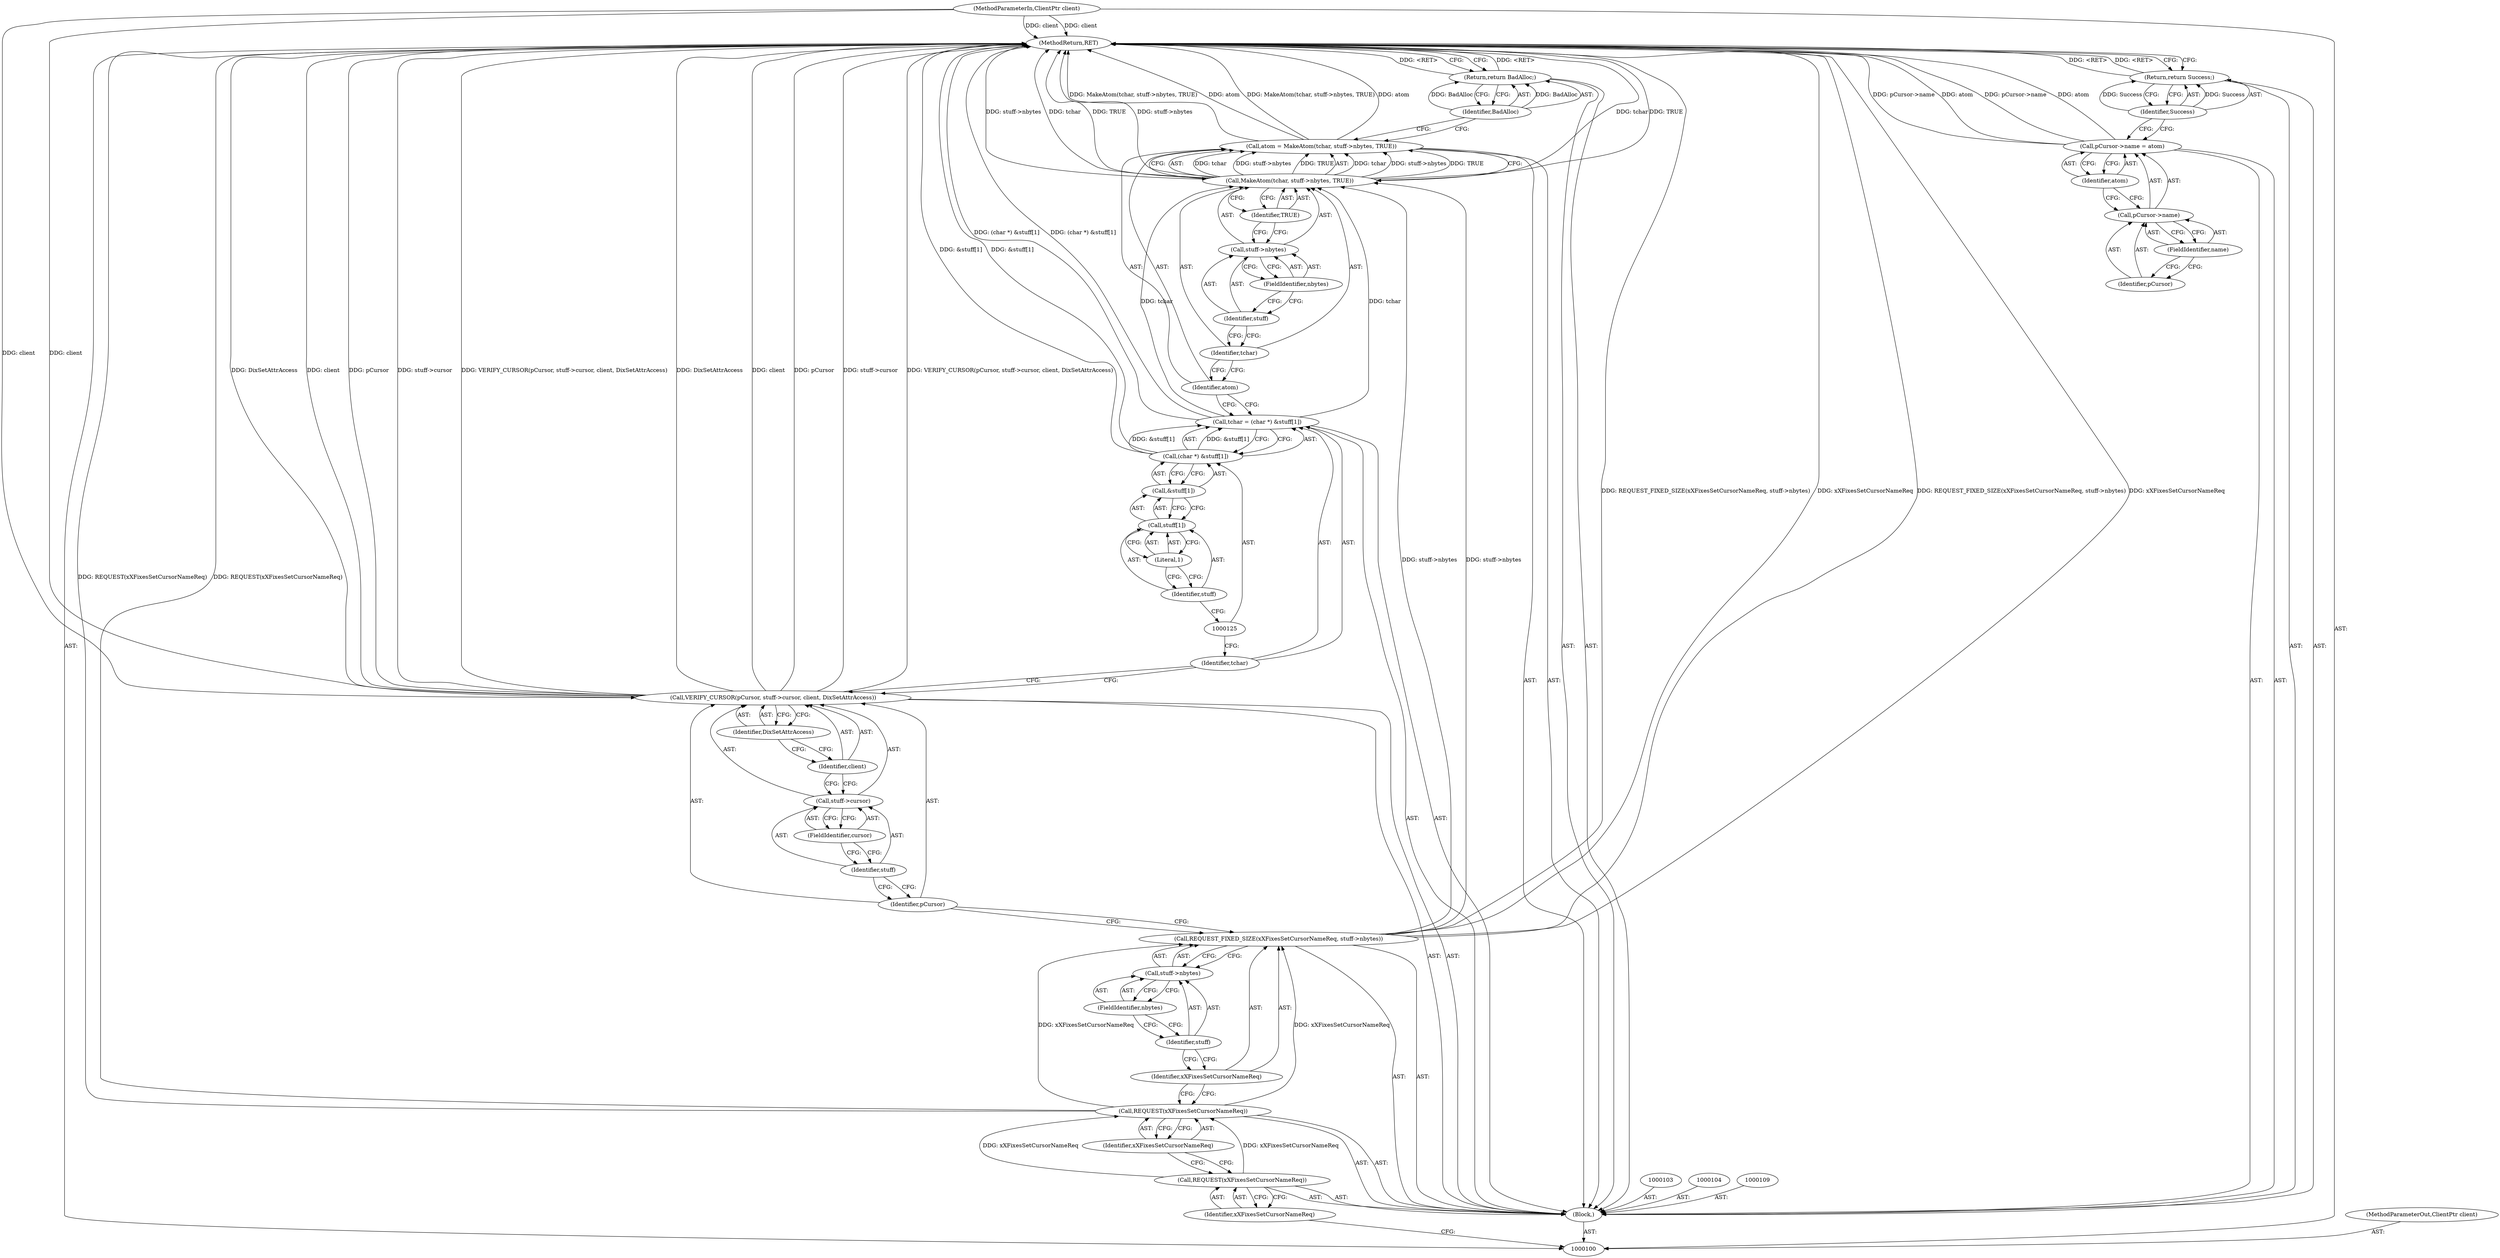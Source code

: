 digraph "0_xserver_55caa8b08c84af2b50fbc936cf334a5a93dd7db5" {
"1000147" [label="(MethodReturn,RET)"];
"1000101" [label="(MethodParameterIn,ClientPtr client)"];
"1000202" [label="(MethodParameterOut,ClientPtr client)"];
"1000111" [label="(Identifier,xXFixesSetCursorNameReq)"];
"1000110" [label="(Call,REQUEST_FIXED_SIZE(xXFixesSetCursorNameReq, stuff->nbytes))"];
"1000112" [label="(Call,stuff->nbytes)"];
"1000113" [label="(Identifier,stuff)"];
"1000114" [label="(FieldIdentifier,nbytes)"];
"1000116" [label="(Identifier,pCursor)"];
"1000117" [label="(Call,stuff->cursor)"];
"1000118" [label="(Identifier,stuff)"];
"1000119" [label="(FieldIdentifier,cursor)"];
"1000120" [label="(Identifier,client)"];
"1000115" [label="(Call,VERIFY_CURSOR(pCursor, stuff->cursor, client, DixSetAttrAccess))"];
"1000121" [label="(Identifier,DixSetAttrAccess)"];
"1000124" [label="(Call,(char *) &stuff[1])"];
"1000126" [label="(Call,&stuff[1])"];
"1000127" [label="(Call,stuff[1])"];
"1000128" [label="(Identifier,stuff)"];
"1000129" [label="(Literal,1)"];
"1000122" [label="(Call,tchar = (char *) &stuff[1])"];
"1000123" [label="(Identifier,tchar)"];
"1000132" [label="(Call,MakeAtom(tchar, stuff->nbytes, TRUE))"];
"1000133" [label="(Identifier,tchar)"];
"1000134" [label="(Call,stuff->nbytes)"];
"1000135" [label="(Identifier,stuff)"];
"1000136" [label="(FieldIdentifier,nbytes)"];
"1000137" [label="(Identifier,TRUE)"];
"1000130" [label="(Call,atom = MakeAtom(tchar, stuff->nbytes, TRUE))"];
"1000131" [label="(Identifier,atom)"];
"1000139" [label="(Identifier,BadAlloc)"];
"1000138" [label="(Return,return BadAlloc;)"];
"1000143" [label="(FieldIdentifier,name)"];
"1000144" [label="(Identifier,atom)"];
"1000140" [label="(Call,pCursor->name = atom)"];
"1000141" [label="(Call,pCursor->name)"];
"1000142" [label="(Identifier,pCursor)"];
"1000146" [label="(Identifier,Success)"];
"1000145" [label="(Return,return Success;)"];
"1000102" [label="(Block,)"];
"1000106" [label="(Identifier,xXFixesSetCursorNameReq)"];
"1000105" [label="(Call,REQUEST(xXFixesSetCursorNameReq))"];
"1000108" [label="(Identifier,xXFixesSetCursorNameReq)"];
"1000107" [label="(Call,REQUEST(xXFixesSetCursorNameReq))"];
"1000147" -> "1000100"  [label="AST: "];
"1000147" -> "1000138"  [label="CFG: "];
"1000147" -> "1000145"  [label="CFG: "];
"1000145" -> "1000147"  [label="DDG: <RET>"];
"1000115" -> "1000147"  [label="DDG: stuff->cursor"];
"1000115" -> "1000147"  [label="DDG: VERIFY_CURSOR(pCursor, stuff->cursor, client, DixSetAttrAccess)"];
"1000115" -> "1000147"  [label="DDG: DixSetAttrAccess"];
"1000115" -> "1000147"  [label="DDG: client"];
"1000115" -> "1000147"  [label="DDG: pCursor"];
"1000107" -> "1000147"  [label="DDG: REQUEST(xXFixesSetCursorNameReq)"];
"1000132" -> "1000147"  [label="DDG: tchar"];
"1000132" -> "1000147"  [label="DDG: TRUE"];
"1000132" -> "1000147"  [label="DDG: stuff->nbytes"];
"1000124" -> "1000147"  [label="DDG: &stuff[1]"];
"1000130" -> "1000147"  [label="DDG: MakeAtom(tchar, stuff->nbytes, TRUE)"];
"1000130" -> "1000147"  [label="DDG: atom"];
"1000140" -> "1000147"  [label="DDG: pCursor->name"];
"1000140" -> "1000147"  [label="DDG: atom"];
"1000101" -> "1000147"  [label="DDG: client"];
"1000110" -> "1000147"  [label="DDG: REQUEST_FIXED_SIZE(xXFixesSetCursorNameReq, stuff->nbytes)"];
"1000110" -> "1000147"  [label="DDG: xXFixesSetCursorNameReq"];
"1000122" -> "1000147"  [label="DDG: (char *) &stuff[1]"];
"1000138" -> "1000147"  [label="DDG: <RET>"];
"1000101" -> "1000100"  [label="AST: "];
"1000101" -> "1000147"  [label="DDG: client"];
"1000101" -> "1000115"  [label="DDG: client"];
"1000202" -> "1000100"  [label="AST: "];
"1000111" -> "1000110"  [label="AST: "];
"1000111" -> "1000107"  [label="CFG: "];
"1000113" -> "1000111"  [label="CFG: "];
"1000110" -> "1000102"  [label="AST: "];
"1000110" -> "1000112"  [label="CFG: "];
"1000111" -> "1000110"  [label="AST: "];
"1000112" -> "1000110"  [label="AST: "];
"1000116" -> "1000110"  [label="CFG: "];
"1000110" -> "1000147"  [label="DDG: REQUEST_FIXED_SIZE(xXFixesSetCursorNameReq, stuff->nbytes)"];
"1000110" -> "1000147"  [label="DDG: xXFixesSetCursorNameReq"];
"1000107" -> "1000110"  [label="DDG: xXFixesSetCursorNameReq"];
"1000110" -> "1000132"  [label="DDG: stuff->nbytes"];
"1000112" -> "1000110"  [label="AST: "];
"1000112" -> "1000114"  [label="CFG: "];
"1000113" -> "1000112"  [label="AST: "];
"1000114" -> "1000112"  [label="AST: "];
"1000110" -> "1000112"  [label="CFG: "];
"1000113" -> "1000112"  [label="AST: "];
"1000113" -> "1000111"  [label="CFG: "];
"1000114" -> "1000113"  [label="CFG: "];
"1000114" -> "1000112"  [label="AST: "];
"1000114" -> "1000113"  [label="CFG: "];
"1000112" -> "1000114"  [label="CFG: "];
"1000116" -> "1000115"  [label="AST: "];
"1000116" -> "1000110"  [label="CFG: "];
"1000118" -> "1000116"  [label="CFG: "];
"1000117" -> "1000115"  [label="AST: "];
"1000117" -> "1000119"  [label="CFG: "];
"1000118" -> "1000117"  [label="AST: "];
"1000119" -> "1000117"  [label="AST: "];
"1000120" -> "1000117"  [label="CFG: "];
"1000118" -> "1000117"  [label="AST: "];
"1000118" -> "1000116"  [label="CFG: "];
"1000119" -> "1000118"  [label="CFG: "];
"1000119" -> "1000117"  [label="AST: "];
"1000119" -> "1000118"  [label="CFG: "];
"1000117" -> "1000119"  [label="CFG: "];
"1000120" -> "1000115"  [label="AST: "];
"1000120" -> "1000117"  [label="CFG: "];
"1000121" -> "1000120"  [label="CFG: "];
"1000115" -> "1000102"  [label="AST: "];
"1000115" -> "1000121"  [label="CFG: "];
"1000116" -> "1000115"  [label="AST: "];
"1000117" -> "1000115"  [label="AST: "];
"1000120" -> "1000115"  [label="AST: "];
"1000121" -> "1000115"  [label="AST: "];
"1000123" -> "1000115"  [label="CFG: "];
"1000115" -> "1000147"  [label="DDG: stuff->cursor"];
"1000115" -> "1000147"  [label="DDG: VERIFY_CURSOR(pCursor, stuff->cursor, client, DixSetAttrAccess)"];
"1000115" -> "1000147"  [label="DDG: DixSetAttrAccess"];
"1000115" -> "1000147"  [label="DDG: client"];
"1000115" -> "1000147"  [label="DDG: pCursor"];
"1000101" -> "1000115"  [label="DDG: client"];
"1000121" -> "1000115"  [label="AST: "];
"1000121" -> "1000120"  [label="CFG: "];
"1000115" -> "1000121"  [label="CFG: "];
"1000124" -> "1000122"  [label="AST: "];
"1000124" -> "1000126"  [label="CFG: "];
"1000125" -> "1000124"  [label="AST: "];
"1000126" -> "1000124"  [label="AST: "];
"1000122" -> "1000124"  [label="CFG: "];
"1000124" -> "1000147"  [label="DDG: &stuff[1]"];
"1000124" -> "1000122"  [label="DDG: &stuff[1]"];
"1000126" -> "1000124"  [label="AST: "];
"1000126" -> "1000127"  [label="CFG: "];
"1000127" -> "1000126"  [label="AST: "];
"1000124" -> "1000126"  [label="CFG: "];
"1000127" -> "1000126"  [label="AST: "];
"1000127" -> "1000129"  [label="CFG: "];
"1000128" -> "1000127"  [label="AST: "];
"1000129" -> "1000127"  [label="AST: "];
"1000126" -> "1000127"  [label="CFG: "];
"1000128" -> "1000127"  [label="AST: "];
"1000128" -> "1000125"  [label="CFG: "];
"1000129" -> "1000128"  [label="CFG: "];
"1000129" -> "1000127"  [label="AST: "];
"1000129" -> "1000128"  [label="CFG: "];
"1000127" -> "1000129"  [label="CFG: "];
"1000122" -> "1000102"  [label="AST: "];
"1000122" -> "1000124"  [label="CFG: "];
"1000123" -> "1000122"  [label="AST: "];
"1000124" -> "1000122"  [label="AST: "];
"1000131" -> "1000122"  [label="CFG: "];
"1000122" -> "1000147"  [label="DDG: (char *) &stuff[1]"];
"1000124" -> "1000122"  [label="DDG: &stuff[1]"];
"1000122" -> "1000132"  [label="DDG: tchar"];
"1000123" -> "1000122"  [label="AST: "];
"1000123" -> "1000115"  [label="CFG: "];
"1000125" -> "1000123"  [label="CFG: "];
"1000132" -> "1000130"  [label="AST: "];
"1000132" -> "1000137"  [label="CFG: "];
"1000133" -> "1000132"  [label="AST: "];
"1000134" -> "1000132"  [label="AST: "];
"1000137" -> "1000132"  [label="AST: "];
"1000130" -> "1000132"  [label="CFG: "];
"1000132" -> "1000147"  [label="DDG: tchar"];
"1000132" -> "1000147"  [label="DDG: TRUE"];
"1000132" -> "1000147"  [label="DDG: stuff->nbytes"];
"1000132" -> "1000130"  [label="DDG: tchar"];
"1000132" -> "1000130"  [label="DDG: stuff->nbytes"];
"1000132" -> "1000130"  [label="DDG: TRUE"];
"1000122" -> "1000132"  [label="DDG: tchar"];
"1000110" -> "1000132"  [label="DDG: stuff->nbytes"];
"1000133" -> "1000132"  [label="AST: "];
"1000133" -> "1000131"  [label="CFG: "];
"1000135" -> "1000133"  [label="CFG: "];
"1000134" -> "1000132"  [label="AST: "];
"1000134" -> "1000136"  [label="CFG: "];
"1000135" -> "1000134"  [label="AST: "];
"1000136" -> "1000134"  [label="AST: "];
"1000137" -> "1000134"  [label="CFG: "];
"1000135" -> "1000134"  [label="AST: "];
"1000135" -> "1000133"  [label="CFG: "];
"1000136" -> "1000135"  [label="CFG: "];
"1000136" -> "1000134"  [label="AST: "];
"1000136" -> "1000135"  [label="CFG: "];
"1000134" -> "1000136"  [label="CFG: "];
"1000137" -> "1000132"  [label="AST: "];
"1000137" -> "1000134"  [label="CFG: "];
"1000132" -> "1000137"  [label="CFG: "];
"1000130" -> "1000102"  [label="AST: "];
"1000130" -> "1000132"  [label="CFG: "];
"1000131" -> "1000130"  [label="AST: "];
"1000132" -> "1000130"  [label="AST: "];
"1000139" -> "1000130"  [label="CFG: "];
"1000130" -> "1000147"  [label="DDG: MakeAtom(tchar, stuff->nbytes, TRUE)"];
"1000130" -> "1000147"  [label="DDG: atom"];
"1000132" -> "1000130"  [label="DDG: tchar"];
"1000132" -> "1000130"  [label="DDG: stuff->nbytes"];
"1000132" -> "1000130"  [label="DDG: TRUE"];
"1000131" -> "1000130"  [label="AST: "];
"1000131" -> "1000122"  [label="CFG: "];
"1000133" -> "1000131"  [label="CFG: "];
"1000139" -> "1000138"  [label="AST: "];
"1000139" -> "1000130"  [label="CFG: "];
"1000138" -> "1000139"  [label="CFG: "];
"1000139" -> "1000138"  [label="DDG: BadAlloc"];
"1000138" -> "1000102"  [label="AST: "];
"1000138" -> "1000139"  [label="CFG: "];
"1000139" -> "1000138"  [label="AST: "];
"1000147" -> "1000138"  [label="CFG: "];
"1000138" -> "1000147"  [label="DDG: <RET>"];
"1000139" -> "1000138"  [label="DDG: BadAlloc"];
"1000143" -> "1000141"  [label="AST: "];
"1000143" -> "1000142"  [label="CFG: "];
"1000141" -> "1000143"  [label="CFG: "];
"1000144" -> "1000140"  [label="AST: "];
"1000144" -> "1000141"  [label="CFG: "];
"1000140" -> "1000144"  [label="CFG: "];
"1000140" -> "1000102"  [label="AST: "];
"1000140" -> "1000144"  [label="CFG: "];
"1000141" -> "1000140"  [label="AST: "];
"1000144" -> "1000140"  [label="AST: "];
"1000146" -> "1000140"  [label="CFG: "];
"1000140" -> "1000147"  [label="DDG: pCursor->name"];
"1000140" -> "1000147"  [label="DDG: atom"];
"1000141" -> "1000140"  [label="AST: "];
"1000141" -> "1000143"  [label="CFG: "];
"1000142" -> "1000141"  [label="AST: "];
"1000143" -> "1000141"  [label="AST: "];
"1000144" -> "1000141"  [label="CFG: "];
"1000142" -> "1000141"  [label="AST: "];
"1000143" -> "1000142"  [label="CFG: "];
"1000146" -> "1000145"  [label="AST: "];
"1000146" -> "1000140"  [label="CFG: "];
"1000145" -> "1000146"  [label="CFG: "];
"1000146" -> "1000145"  [label="DDG: Success"];
"1000145" -> "1000102"  [label="AST: "];
"1000145" -> "1000146"  [label="CFG: "];
"1000146" -> "1000145"  [label="AST: "];
"1000147" -> "1000145"  [label="CFG: "];
"1000145" -> "1000147"  [label="DDG: <RET>"];
"1000146" -> "1000145"  [label="DDG: Success"];
"1000102" -> "1000100"  [label="AST: "];
"1000103" -> "1000102"  [label="AST: "];
"1000104" -> "1000102"  [label="AST: "];
"1000105" -> "1000102"  [label="AST: "];
"1000107" -> "1000102"  [label="AST: "];
"1000109" -> "1000102"  [label="AST: "];
"1000110" -> "1000102"  [label="AST: "];
"1000115" -> "1000102"  [label="AST: "];
"1000122" -> "1000102"  [label="AST: "];
"1000130" -> "1000102"  [label="AST: "];
"1000138" -> "1000102"  [label="AST: "];
"1000140" -> "1000102"  [label="AST: "];
"1000145" -> "1000102"  [label="AST: "];
"1000106" -> "1000105"  [label="AST: "];
"1000106" -> "1000100"  [label="CFG: "];
"1000105" -> "1000106"  [label="CFG: "];
"1000105" -> "1000102"  [label="AST: "];
"1000105" -> "1000106"  [label="CFG: "];
"1000106" -> "1000105"  [label="AST: "];
"1000108" -> "1000105"  [label="CFG: "];
"1000105" -> "1000107"  [label="DDG: xXFixesSetCursorNameReq"];
"1000108" -> "1000107"  [label="AST: "];
"1000108" -> "1000105"  [label="CFG: "];
"1000107" -> "1000108"  [label="CFG: "];
"1000107" -> "1000102"  [label="AST: "];
"1000107" -> "1000108"  [label="CFG: "];
"1000108" -> "1000107"  [label="AST: "];
"1000111" -> "1000107"  [label="CFG: "];
"1000107" -> "1000147"  [label="DDG: REQUEST(xXFixesSetCursorNameReq)"];
"1000105" -> "1000107"  [label="DDG: xXFixesSetCursorNameReq"];
"1000107" -> "1000110"  [label="DDG: xXFixesSetCursorNameReq"];
}

